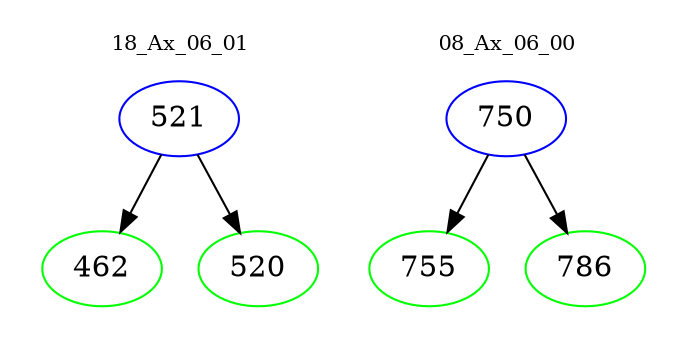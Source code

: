 digraph{
subgraph cluster_0 {
color = white
label = "18_Ax_06_01";
fontsize=10;
T0_521 [label="521", color="blue"]
T0_521 -> T0_462 [color="black"]
T0_462 [label="462", color="green"]
T0_521 -> T0_520 [color="black"]
T0_520 [label="520", color="green"]
}
subgraph cluster_1 {
color = white
label = "08_Ax_06_00";
fontsize=10;
T1_750 [label="750", color="blue"]
T1_750 -> T1_755 [color="black"]
T1_755 [label="755", color="green"]
T1_750 -> T1_786 [color="black"]
T1_786 [label="786", color="green"]
}
}
